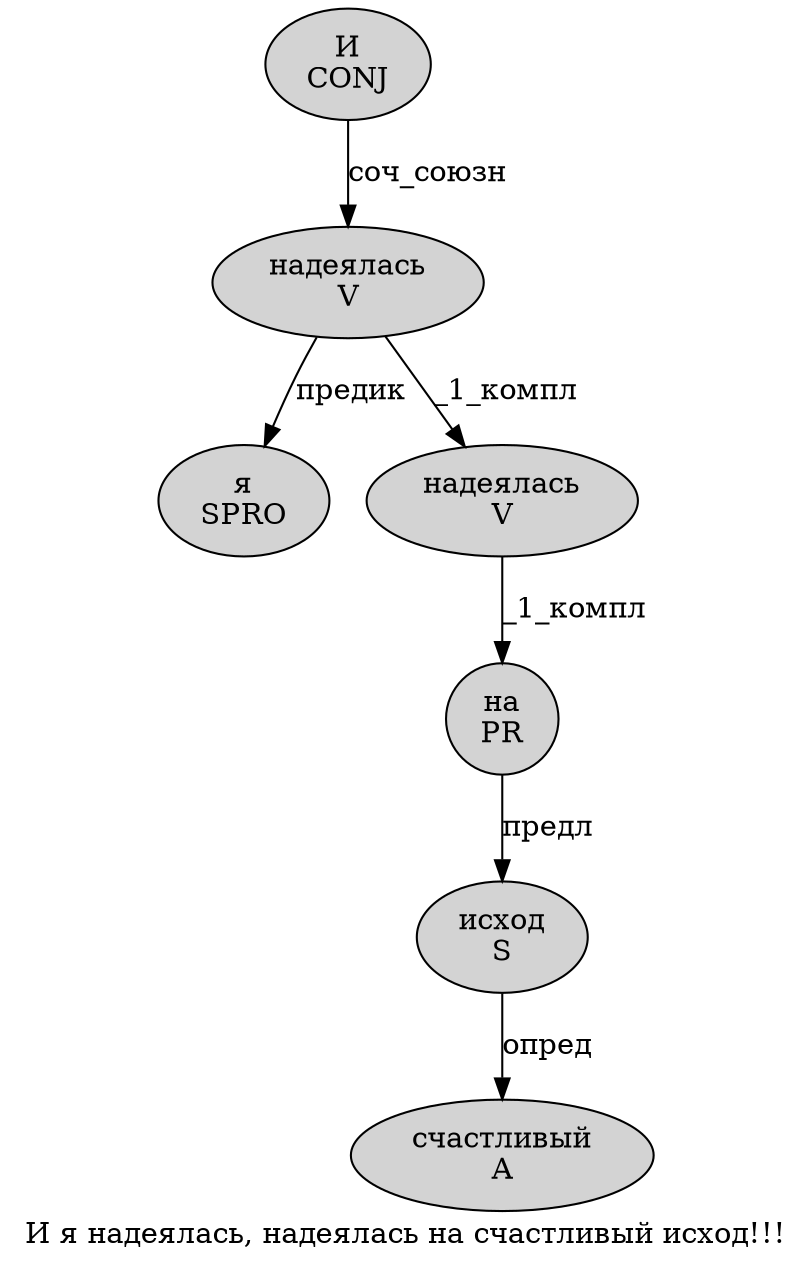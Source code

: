 digraph SENTENCE_1896 {
	graph [label="И я надеялась, надеялась на счастливый исход!!!"]
	node [style=filled]
		0 [label="И
CONJ" color="" fillcolor=lightgray penwidth=1 shape=ellipse]
		1 [label="я
SPRO" color="" fillcolor=lightgray penwidth=1 shape=ellipse]
		2 [label="надеялась
V" color="" fillcolor=lightgray penwidth=1 shape=ellipse]
		4 [label="надеялась
V" color="" fillcolor=lightgray penwidth=1 shape=ellipse]
		5 [label="на
PR" color="" fillcolor=lightgray penwidth=1 shape=ellipse]
		6 [label="счастливый
A" color="" fillcolor=lightgray penwidth=1 shape=ellipse]
		7 [label="исход
S" color="" fillcolor=lightgray penwidth=1 shape=ellipse]
			0 -> 2 [label="соч_союзн"]
			4 -> 5 [label="_1_компл"]
			2 -> 1 [label="предик"]
			2 -> 4 [label="_1_компл"]
			5 -> 7 [label="предл"]
			7 -> 6 [label="опред"]
}